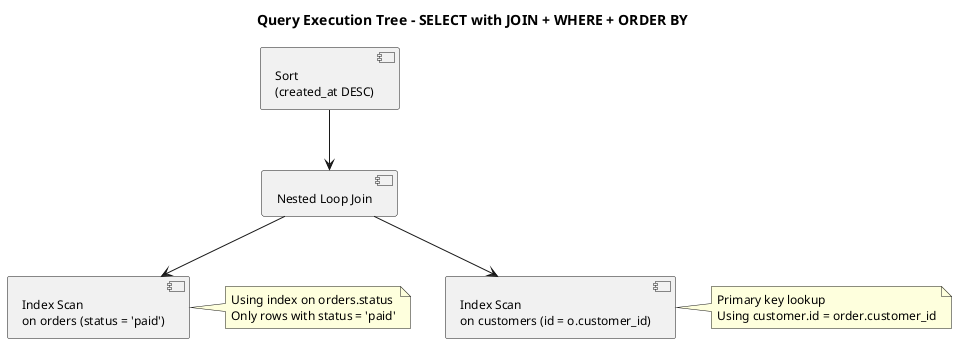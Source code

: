 @startuml

skinparam defaultFontSize 12
title Query Execution Tree – SELECT with JOIN + WHERE + ORDER BY

' Root
component "Sort\n(created_at DESC)" as Sort
component "Nested Loop Join" as Join
component "Index Scan\non orders (status = 'paid')" as OrdersScan
component "Index Scan\non customers (id = o.customer_id)" as CustomersScan

Sort --> Join
Join --> OrdersScan
Join --> CustomersScan

note right of OrdersScan
Using index on orders.status
Only rows with status = 'paid'
end note

note right of CustomersScan
Primary key lookup
Using customer.id = order.customer_id
end note

@enduml
